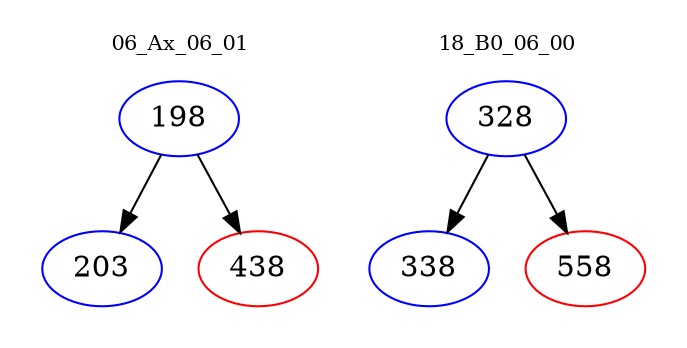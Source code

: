 digraph{
subgraph cluster_0 {
color = white
label = "06_Ax_06_01";
fontsize=10;
T0_198 [label="198", color="blue"]
T0_198 -> T0_203 [color="black"]
T0_203 [label="203", color="blue"]
T0_198 -> T0_438 [color="black"]
T0_438 [label="438", color="red"]
}
subgraph cluster_1 {
color = white
label = "18_B0_06_00";
fontsize=10;
T1_328 [label="328", color="blue"]
T1_328 -> T1_338 [color="black"]
T1_338 [label="338", color="blue"]
T1_328 -> T1_558 [color="black"]
T1_558 [label="558", color="red"]
}
}
